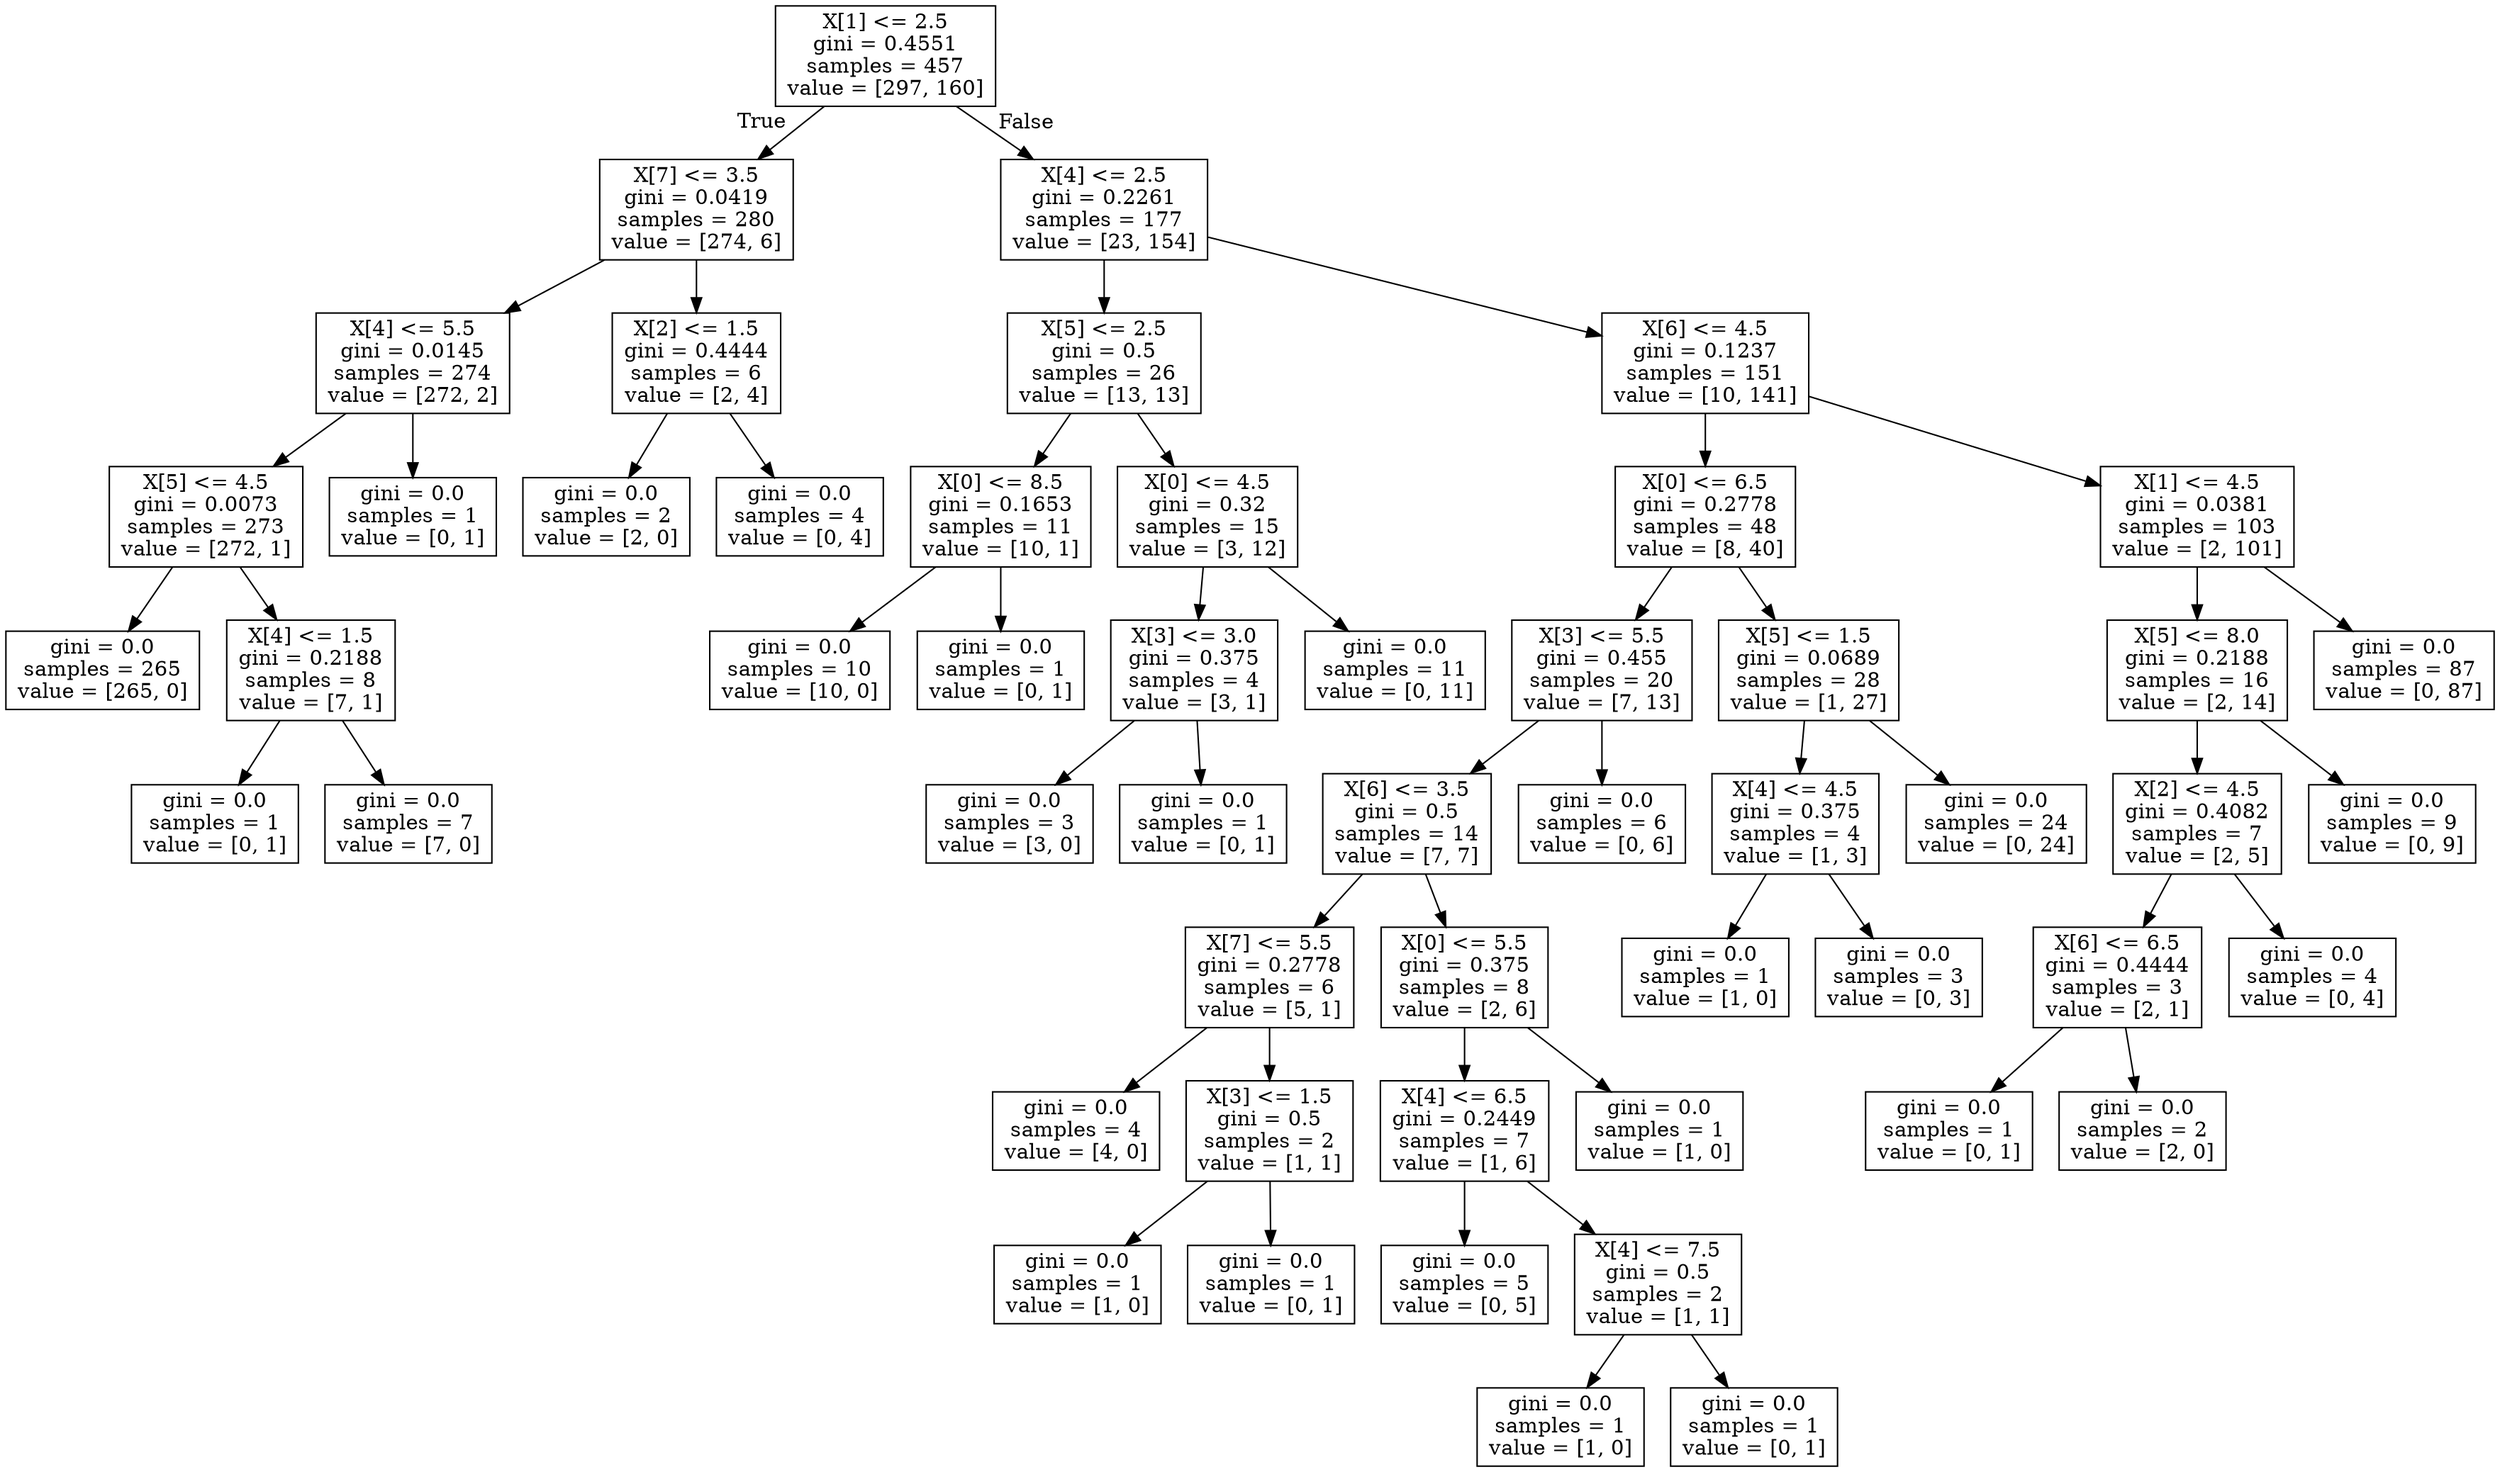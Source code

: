 digraph Tree {
node [shape=box] ;
0 [label="X[1] <= 2.5\ngini = 0.4551\nsamples = 457\nvalue = [297, 160]"] ;
1 [label="X[7] <= 3.5\ngini = 0.0419\nsamples = 280\nvalue = [274, 6]"] ;
0 -> 1 [labeldistance=2.5, labelangle=45, headlabel="True"] ;
2 [label="X[4] <= 5.5\ngini = 0.0145\nsamples = 274\nvalue = [272, 2]"] ;
1 -> 2 ;
3 [label="X[5] <= 4.5\ngini = 0.0073\nsamples = 273\nvalue = [272, 1]"] ;
2 -> 3 ;
4 [label="gini = 0.0\nsamples = 265\nvalue = [265, 0]"] ;
3 -> 4 ;
5 [label="X[4] <= 1.5\ngini = 0.2188\nsamples = 8\nvalue = [7, 1]"] ;
3 -> 5 ;
6 [label="gini = 0.0\nsamples = 1\nvalue = [0, 1]"] ;
5 -> 6 ;
7 [label="gini = 0.0\nsamples = 7\nvalue = [7, 0]"] ;
5 -> 7 ;
8 [label="gini = 0.0\nsamples = 1\nvalue = [0, 1]"] ;
2 -> 8 ;
9 [label="X[2] <= 1.5\ngini = 0.4444\nsamples = 6\nvalue = [2, 4]"] ;
1 -> 9 ;
10 [label="gini = 0.0\nsamples = 2\nvalue = [2, 0]"] ;
9 -> 10 ;
11 [label="gini = 0.0\nsamples = 4\nvalue = [0, 4]"] ;
9 -> 11 ;
12 [label="X[4] <= 2.5\ngini = 0.2261\nsamples = 177\nvalue = [23, 154]"] ;
0 -> 12 [labeldistance=2.5, labelangle=-45, headlabel="False"] ;
13 [label="X[5] <= 2.5\ngini = 0.5\nsamples = 26\nvalue = [13, 13]"] ;
12 -> 13 ;
14 [label="X[0] <= 8.5\ngini = 0.1653\nsamples = 11\nvalue = [10, 1]"] ;
13 -> 14 ;
15 [label="gini = 0.0\nsamples = 10\nvalue = [10, 0]"] ;
14 -> 15 ;
16 [label="gini = 0.0\nsamples = 1\nvalue = [0, 1]"] ;
14 -> 16 ;
17 [label="X[0] <= 4.5\ngini = 0.32\nsamples = 15\nvalue = [3, 12]"] ;
13 -> 17 ;
18 [label="X[3] <= 3.0\ngini = 0.375\nsamples = 4\nvalue = [3, 1]"] ;
17 -> 18 ;
19 [label="gini = 0.0\nsamples = 3\nvalue = [3, 0]"] ;
18 -> 19 ;
20 [label="gini = 0.0\nsamples = 1\nvalue = [0, 1]"] ;
18 -> 20 ;
21 [label="gini = 0.0\nsamples = 11\nvalue = [0, 11]"] ;
17 -> 21 ;
22 [label="X[6] <= 4.5\ngini = 0.1237\nsamples = 151\nvalue = [10, 141]"] ;
12 -> 22 ;
23 [label="X[0] <= 6.5\ngini = 0.2778\nsamples = 48\nvalue = [8, 40]"] ;
22 -> 23 ;
24 [label="X[3] <= 5.5\ngini = 0.455\nsamples = 20\nvalue = [7, 13]"] ;
23 -> 24 ;
25 [label="X[6] <= 3.5\ngini = 0.5\nsamples = 14\nvalue = [7, 7]"] ;
24 -> 25 ;
26 [label="X[7] <= 5.5\ngini = 0.2778\nsamples = 6\nvalue = [5, 1]"] ;
25 -> 26 ;
27 [label="gini = 0.0\nsamples = 4\nvalue = [4, 0]"] ;
26 -> 27 ;
28 [label="X[3] <= 1.5\ngini = 0.5\nsamples = 2\nvalue = [1, 1]"] ;
26 -> 28 ;
29 [label="gini = 0.0\nsamples = 1\nvalue = [1, 0]"] ;
28 -> 29 ;
30 [label="gini = 0.0\nsamples = 1\nvalue = [0, 1]"] ;
28 -> 30 ;
31 [label="X[0] <= 5.5\ngini = 0.375\nsamples = 8\nvalue = [2, 6]"] ;
25 -> 31 ;
32 [label="X[4] <= 6.5\ngini = 0.2449\nsamples = 7\nvalue = [1, 6]"] ;
31 -> 32 ;
33 [label="gini = 0.0\nsamples = 5\nvalue = [0, 5]"] ;
32 -> 33 ;
34 [label="X[4] <= 7.5\ngini = 0.5\nsamples = 2\nvalue = [1, 1]"] ;
32 -> 34 ;
35 [label="gini = 0.0\nsamples = 1\nvalue = [1, 0]"] ;
34 -> 35 ;
36 [label="gini = 0.0\nsamples = 1\nvalue = [0, 1]"] ;
34 -> 36 ;
37 [label="gini = 0.0\nsamples = 1\nvalue = [1, 0]"] ;
31 -> 37 ;
38 [label="gini = 0.0\nsamples = 6\nvalue = [0, 6]"] ;
24 -> 38 ;
39 [label="X[5] <= 1.5\ngini = 0.0689\nsamples = 28\nvalue = [1, 27]"] ;
23 -> 39 ;
40 [label="X[4] <= 4.5\ngini = 0.375\nsamples = 4\nvalue = [1, 3]"] ;
39 -> 40 ;
41 [label="gini = 0.0\nsamples = 1\nvalue = [1, 0]"] ;
40 -> 41 ;
42 [label="gini = 0.0\nsamples = 3\nvalue = [0, 3]"] ;
40 -> 42 ;
43 [label="gini = 0.0\nsamples = 24\nvalue = [0, 24]"] ;
39 -> 43 ;
44 [label="X[1] <= 4.5\ngini = 0.0381\nsamples = 103\nvalue = [2, 101]"] ;
22 -> 44 ;
45 [label="X[5] <= 8.0\ngini = 0.2188\nsamples = 16\nvalue = [2, 14]"] ;
44 -> 45 ;
46 [label="X[2] <= 4.5\ngini = 0.4082\nsamples = 7\nvalue = [2, 5]"] ;
45 -> 46 ;
47 [label="X[6] <= 6.5\ngini = 0.4444\nsamples = 3\nvalue = [2, 1]"] ;
46 -> 47 ;
48 [label="gini = 0.0\nsamples = 1\nvalue = [0, 1]"] ;
47 -> 48 ;
49 [label="gini = 0.0\nsamples = 2\nvalue = [2, 0]"] ;
47 -> 49 ;
50 [label="gini = 0.0\nsamples = 4\nvalue = [0, 4]"] ;
46 -> 50 ;
51 [label="gini = 0.0\nsamples = 9\nvalue = [0, 9]"] ;
45 -> 51 ;
52 [label="gini = 0.0\nsamples = 87\nvalue = [0, 87]"] ;
44 -> 52 ;
}